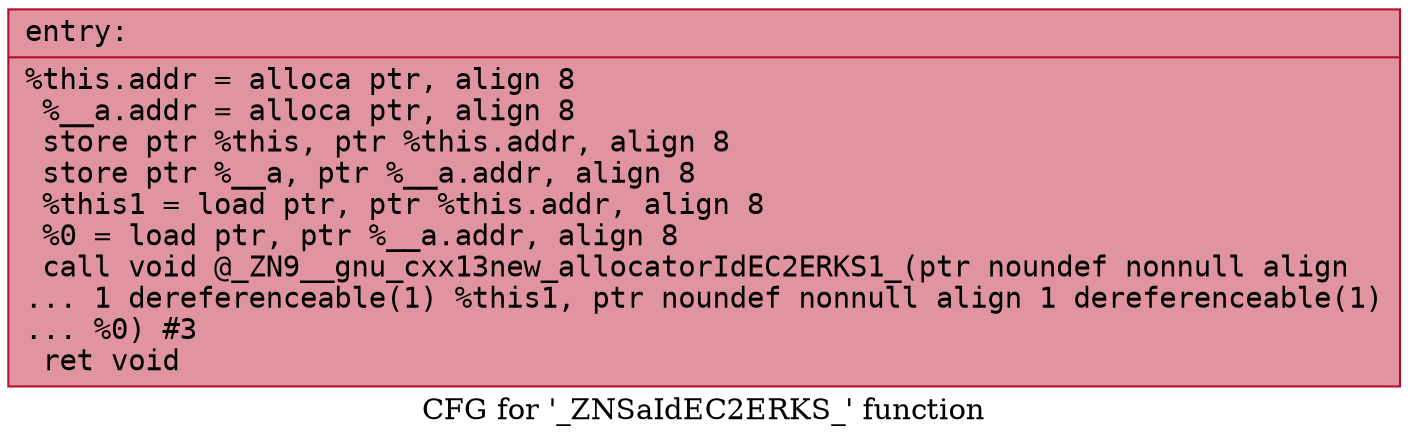 digraph "CFG for '_ZNSaIdEC2ERKS_' function" {
	label="CFG for '_ZNSaIdEC2ERKS_' function";

	Node0x556bfea43e20 [shape=record,color="#b70d28ff", style=filled, fillcolor="#b70d2870" fontname="Courier",label="{entry:\l|  %this.addr = alloca ptr, align 8\l  %__a.addr = alloca ptr, align 8\l  store ptr %this, ptr %this.addr, align 8\l  store ptr %__a, ptr %__a.addr, align 8\l  %this1 = load ptr, ptr %this.addr, align 8\l  %0 = load ptr, ptr %__a.addr, align 8\l  call void @_ZN9__gnu_cxx13new_allocatorIdEC2ERKS1_(ptr noundef nonnull align\l... 1 dereferenceable(1) %this1, ptr noundef nonnull align 1 dereferenceable(1)\l... %0) #3\l  ret void\l}"];
}

